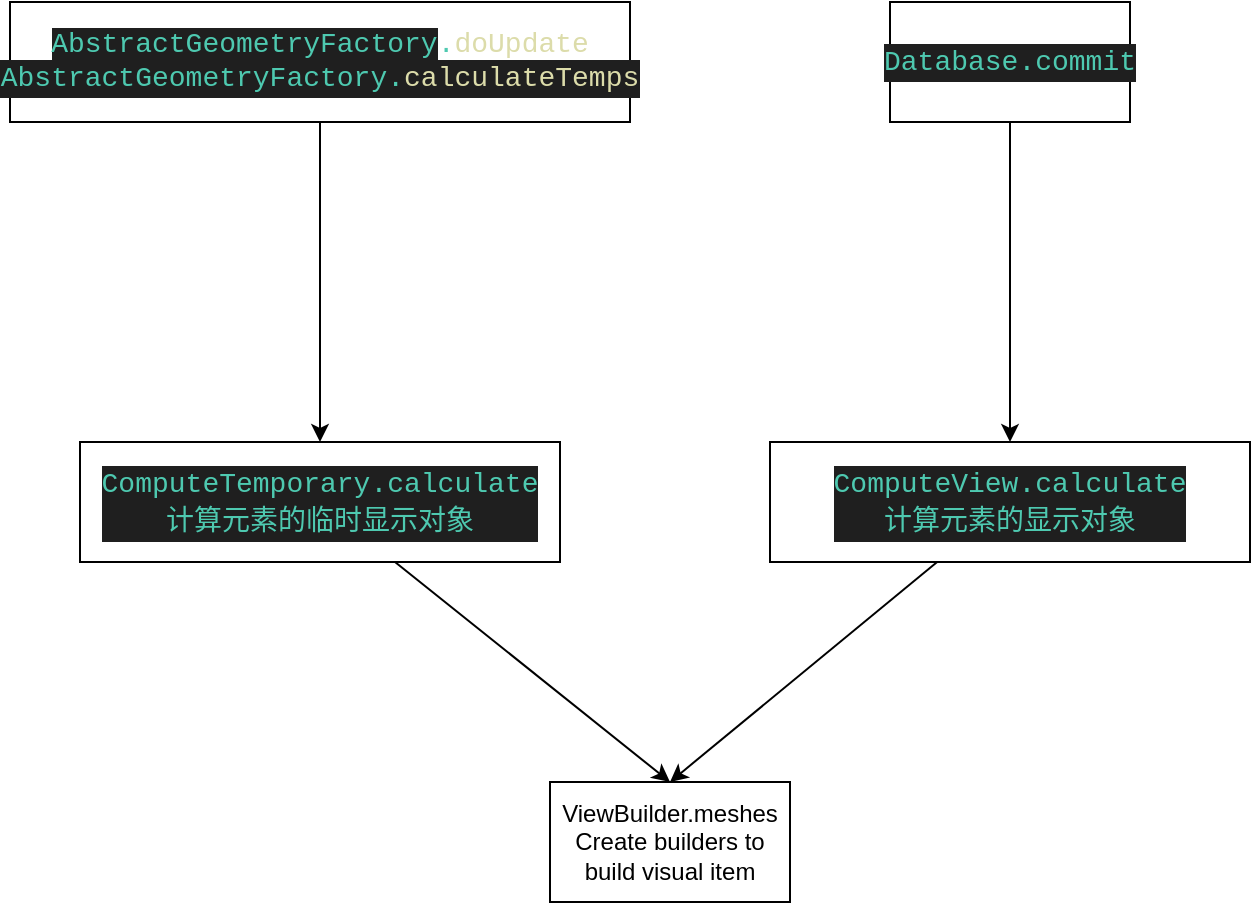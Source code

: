 <mxfile>
    <diagram id="uMfQx-auvSktpogz2r4z" name="meshes">
        <mxGraphModel dx="1309" dy="859" grid="1" gridSize="10" guides="1" tooltips="1" connect="1" arrows="1" fold="1" page="1" pageScale="1" pageWidth="850" pageHeight="1100" math="0" shadow="0">
            <root>
                <mxCell id="0"/>
                <mxCell id="1" parent="0"/>
                <mxCell id="2" value="ViewBuilder.meshes&lt;br&gt;Create builders to build visual item" style="whiteSpace=wrap;html=1;" parent="1" vertex="1">
                    <mxGeometry x="310" y="440" width="120" height="60" as="geometry"/>
                </mxCell>
                <mxCell id="4" style="edgeStyle=none;html=1;entryX=0.5;entryY=0;entryDx=0;entryDy=0;" parent="1" source="3" target="2" edge="1">
                    <mxGeometry relative="1" as="geometry"/>
                </mxCell>
                <mxCell id="3" value="&lt;div style=&quot;color: rgb(204, 204, 204); background-color: rgb(31, 31, 31); font-family: Consolas, &amp;quot;Courier New&amp;quot;, monospace; font-size: 14px; line-height: 19px;&quot;&gt;&lt;span style=&quot;color: #4ec9b0;&quot;&gt;ComputeTemporary.calculate&lt;/span&gt;&lt;/div&gt;&lt;div style=&quot;color: rgb(204, 204, 204); background-color: rgb(31, 31, 31); font-family: Consolas, &amp;quot;Courier New&amp;quot;, monospace; font-size: 14px; line-height: 19px;&quot;&gt;&lt;span style=&quot;color: #4ec9b0;&quot;&gt;计算元素的临时显示对象&lt;/span&gt;&lt;/div&gt;" style="whiteSpace=wrap;html=1;" parent="1" vertex="1">
                    <mxGeometry x="75" y="270" width="240" height="60" as="geometry"/>
                </mxCell>
                <mxCell id="6" style="edgeStyle=none;html=1;entryX=0.5;entryY=0;entryDx=0;entryDy=0;" parent="1" source="5" target="2" edge="1">
                    <mxGeometry relative="1" as="geometry"/>
                </mxCell>
                <mxCell id="5" value="&lt;div style=&quot;color: rgb(204, 204, 204); background-color: rgb(31, 31, 31); font-family: Consolas, &amp;quot;Courier New&amp;quot;, monospace; font-size: 14px; line-height: 19px;&quot;&gt;&lt;span style=&quot;color: rgb(78, 201, 176);&quot;&gt;ComputeView&lt;/span&gt;&lt;span style=&quot;color: #4ec9b0;&quot;&gt;.calculate&lt;/span&gt;&lt;/div&gt;&lt;div style=&quot;color: rgb(204, 204, 204); background-color: rgb(31, 31, 31); font-family: Consolas, &amp;quot;Courier New&amp;quot;, monospace; font-size: 14px; line-height: 19px;&quot;&gt;&lt;span style=&quot;color: #4ec9b0;&quot;&gt;计算元素的显示对象&lt;/span&gt;&lt;/div&gt;" style="whiteSpace=wrap;html=1;" parent="1" vertex="1">
                    <mxGeometry x="420" y="270" width="240" height="60" as="geometry"/>
                </mxCell>
                <mxCell id="8" style="edgeStyle=none;html=1;entryX=0.5;entryY=0;entryDx=0;entryDy=0;exitX=0.5;exitY=1;exitDx=0;exitDy=0;" parent="1" source="7" target="5" edge="1">
                    <mxGeometry relative="1" as="geometry"/>
                </mxCell>
                <mxCell id="7" value="&lt;div style=&quot;color: rgb(204, 204, 204); background-color: rgb(31, 31, 31); font-family: Consolas, &amp;quot;Courier New&amp;quot;, monospace; font-size: 14px; line-height: 19px;&quot;&gt;&lt;span style=&quot;color: #4ec9b0;&quot;&gt;Database.commit&lt;/span&gt;&lt;/div&gt;" style="whiteSpace=wrap;html=1;" parent="1" vertex="1">
                    <mxGeometry x="480" y="50" width="120" height="60" as="geometry"/>
                </mxCell>
                <mxCell id="10" style="edgeStyle=none;html=1;entryX=0.5;entryY=0;entryDx=0;entryDy=0;" parent="1" source="9" target="3" edge="1">
                    <mxGeometry relative="1" as="geometry"/>
                </mxCell>
                <mxCell id="9" value="&lt;span style=&quot;color: rgb(78, 201, 176); font-family: Consolas, &amp;quot;Courier New&amp;quot;, monospace; font-size: 14px; background-color: rgb(31, 31, 31);&quot;&gt;AbstractGeometryFactory&lt;/span&gt;&lt;span style=&quot;font-family: Consolas, &amp;quot;Courier New&amp;quot;, monospace; font-size: 14px; color: rgb(78, 201, 176);&quot;&gt;.&lt;/span&gt;&lt;span style=&quot;font-family: Consolas, &amp;quot;Courier New&amp;quot;, monospace; font-size: 14px; color: rgb(220, 220, 170);&quot;&gt;doUpdate&lt;/span&gt;&lt;span style=&quot;color: rgb(78, 201, 176); font-family: Consolas, &amp;quot;Courier New&amp;quot;, monospace; font-size: 14px; background-color: rgb(31, 31, 31);&quot;&gt;&lt;br&gt;&lt;/span&gt;&lt;div style=&quot;color: rgb(204, 204, 204); background-color: rgb(31, 31, 31); font-family: Consolas, &amp;quot;Courier New&amp;quot;, monospace; font-size: 14px; line-height: 19px;&quot;&gt;&lt;span style=&quot;color: #4ec9b0;&quot;&gt;AbstractGeometryFactory.&lt;/span&gt;&lt;span style=&quot;color: rgb(220, 220, 170);&quot;&gt;calculateTemps&lt;/span&gt;&lt;/div&gt;" style="whiteSpace=wrap;html=1;" parent="1" vertex="1">
                    <mxGeometry x="40" y="50" width="310" height="60" as="geometry"/>
                </mxCell>
            </root>
        </mxGraphModel>
    </diagram>
    <diagram id="q9m0uImy3OENG7R577IY" name="Builder">
        <mxGraphModel dx="2159" dy="1959" grid="1" gridSize="10" guides="1" tooltips="1" connect="1" arrows="1" fold="1" page="1" pageScale="1" pageWidth="850" pageHeight="1100" math="0" shadow="0">
            <root>
                <mxCell id="0"/>
                <mxCell id="1" parent="0"/>
                <mxCell id="vPQDiy9IeVVeQ3YaWiWi-1" value="&lt;div style=&quot;color: rgb(204, 204, 204); background-color: rgb(31, 31, 31); font-family: Consolas, &amp;quot;Courier New&amp;quot;, monospace; font-size: 14px; line-height: 19px;&quot;&gt;&lt;span style=&quot;color: #4ec9b0;&quot;&gt;Builder&lt;/span&gt;&lt;/div&gt;&lt;div style=&quot;color: rgb(204, 204, 204); background-color: rgb(31, 31, 31); font-family: Consolas, &amp;quot;Courier New&amp;quot;, monospace; font-size: 14px; line-height: 19px;&quot;&gt;&lt;span style=&quot;color: #4ec9b0;&quot;&gt;&amp;lt;T&amp;gt;&lt;/span&gt;&lt;/div&gt;" style="whiteSpace=wrap;html=1;fillColor=#60a917;fontColor=#ffffff;strokeColor=#2D7600;" parent="1" vertex="1">
                    <mxGeometry x="570" y="40" width="120" height="60" as="geometry"/>
                </mxCell>
                <mxCell id="vPQDiy9IeVVeQ3YaWiWi-4" style="edgeStyle=none;html=1;entryX=0.5;entryY=1;entryDx=0;entryDy=0;" parent="1" source="vPQDiy9IeVVeQ3YaWiWi-3" target="vPQDiy9IeVVeQ3YaWiWi-1" edge="1">
                    <mxGeometry relative="1" as="geometry"/>
                </mxCell>
                <mxCell id="vPQDiy9IeVVeQ3YaWiWi-19" style="edgeStyle=none;html=1;entryX=1;entryY=0.5;entryDx=0;entryDy=0;exitX=0;exitY=0.5;exitDx=0;exitDy=0;rounded=1;shape=link;" parent="1" source="vPQDiy9IeVVeQ3YaWiWi-3" target="vPQDiy9IeVVeQ3YaWiWi-11" edge="1">
                    <mxGeometry relative="1" as="geometry"/>
                </mxCell>
                <mxCell id="vPQDiy9IeVVeQ3YaWiWi-20" style="edgeStyle=none;html=1;entryX=1;entryY=0.5;entryDx=0;entryDy=0;exitX=0;exitY=0.5;exitDx=0;exitDy=0;shape=link;" parent="1" source="vPQDiy9IeVVeQ3YaWiWi-3" target="vPQDiy9IeVVeQ3YaWiWi-12" edge="1">
                    <mxGeometry relative="1" as="geometry"/>
                </mxCell>
                <mxCell id="vPQDiy9IeVVeQ3YaWiWi-3" value="&lt;div style=&quot;color: rgb(204, 204, 204); background-color: rgb(31, 31, 31); font-family: Consolas, &amp;quot;Courier New&amp;quot;, monospace; font-size: 14px; line-height: 19px;&quot;&gt;&lt;span style=&quot;color: #4ec9b0;&quot;&gt;ShellBuilder&lt;/span&gt;&lt;/div&gt;&lt;div style=&quot;color: rgb(204, 204, 204); background-color: rgb(31, 31, 31); font-family: Consolas, &amp;quot;Courier New&amp;quot;, monospace; font-size: 14px; line-height: 19px;&quot;&gt;&lt;div style=&quot;line-height: 19px;&quot;&gt;&amp;lt;&lt;span style=&quot;color: #4ec9b0;&quot;&gt;T&lt;/span&gt; &lt;span style=&quot;color: #569cd6;&quot;&gt;extends&lt;/span&gt; &lt;span style=&quot;color: #4ec9b0;&quot;&gt;Shell&lt;/span&gt;&amp;gt;&lt;/div&gt;&lt;/div&gt;" style="whiteSpace=wrap;html=1;" parent="1" vertex="1">
                    <mxGeometry x="240" y="180" width="150" height="60" as="geometry"/>
                </mxCell>
                <mxCell id="vPQDiy9IeVVeQ3YaWiWi-6" style="edgeStyle=none;html=1;entryX=0.5;entryY=1;entryDx=0;entryDy=0;exitX=0.5;exitY=0;exitDx=0;exitDy=0;" parent="1" source="vPQDiy9IeVVeQ3YaWiWi-5" target="vPQDiy9IeVVeQ3YaWiWi-3" edge="1">
                    <mxGeometry relative="1" as="geometry"/>
                </mxCell>
                <mxCell id="vPQDiy9IeVVeQ3YaWiWi-5" value="&lt;div style=&quot;color: rgb(204, 204, 204); background-color: rgb(31, 31, 31); font-family: Consolas, &amp;quot;Courier New&amp;quot;, monospace; font-size: 14px; line-height: 19px;&quot;&gt;&lt;span style=&quot;color: #4ec9b0;&quot;&gt;SolidBuilder&lt;/span&gt;&lt;/div&gt;&lt;div style=&quot;color: rgb(204, 204, 204); background-color: rgb(31, 31, 31); font-family: Consolas, &amp;quot;Courier New&amp;quot;, monospace; font-size: 14px; line-height: 19px;&quot;&gt;&lt;div style=&quot;line-height: 19px;&quot;&gt;&amp;lt;&lt;span style=&quot;color: #4ec9b0;&quot;&gt;Solid&lt;/span&gt;&amp;gt;&lt;/div&gt;&lt;/div&gt;" style="whiteSpace=wrap;html=1;fillColor=#d80073;fontColor=#ffffff;strokeColor=#A50040;" parent="1" vertex="1">
                    <mxGeometry x="140" y="390" width="120" height="60" as="geometry"/>
                </mxCell>
                <mxCell id="vPQDiy9IeVVeQ3YaWiWi-8" style="edgeStyle=none;html=1;entryX=0.5;entryY=1;entryDx=0;entryDy=0;exitX=0.5;exitY=0;exitDx=0;exitDy=0;" parent="1" source="vPQDiy9IeVVeQ3YaWiWi-7" target="vPQDiy9IeVVeQ3YaWiWi-3" edge="1">
                    <mxGeometry relative="1" as="geometry"/>
                </mxCell>
                <mxCell id="vPQDiy9IeVVeQ3YaWiWi-7" value="&lt;div style=&quot;color: rgb(204, 204, 204); background-color: rgb(31, 31, 31); font-family: Consolas, &amp;quot;Courier New&amp;quot;, monospace; font-size: 14px; line-height: 19px;&quot;&gt;&lt;span style=&quot;color: #4ec9b0;&quot;&gt;SheetBuilder&lt;/span&gt;&lt;/div&gt;&lt;div style=&quot;color: rgb(204, 204, 204); background-color: rgb(31, 31, 31); font-family: Consolas, &amp;quot;Courier New&amp;quot;, monospace; font-size: 14px; line-height: 19px;&quot;&gt;&lt;div style=&quot;line-height: 19px;&quot;&gt;&amp;lt;&lt;span style=&quot;color: #4ec9b0;&quot;&gt;Sheet&lt;/span&gt;&amp;gt;&lt;/div&gt;&lt;/div&gt;" style="whiteSpace=wrap;html=1;fillColor=#d80073;fontColor=#ffffff;strokeColor=#A50040;" parent="1" vertex="1">
                    <mxGeometry x="380" y="390" width="120" height="60" as="geometry"/>
                </mxCell>
                <mxCell id="vPQDiy9IeVVeQ3YaWiWi-10" style="edgeStyle=none;html=1;entryX=0.5;entryY=1;entryDx=0;entryDy=0;exitX=0.5;exitY=0;exitDx=0;exitDy=0;" parent="1" source="vPQDiy9IeVVeQ3YaWiWi-9" target="vPQDiy9IeVVeQ3YaWiWi-1" edge="1">
                    <mxGeometry relative="1" as="geometry"/>
                </mxCell>
                <mxCell id="vPQDiy9IeVVeQ3YaWiWi-16" style="edgeStyle=none;html=1;entryX=0;entryY=0.5;entryDx=0;entryDy=0;exitX=1;exitY=0.5;exitDx=0;exitDy=0;shape=link;" parent="1" source="vPQDiy9IeVVeQ3YaWiWi-9" target="vPQDiy9IeVVeQ3YaWiWi-13" edge="1">
                    <mxGeometry relative="1" as="geometry"/>
                </mxCell>
                <mxCell id="vPQDiy9IeVVeQ3YaWiWi-17" style="edgeStyle=none;html=1;shape=link;entryX=0.5;entryY=0;entryDx=0;entryDy=0;exitX=1;exitY=0.5;exitDx=0;exitDy=0;" parent="1" source="vPQDiy9IeVVeQ3YaWiWi-9" target="vPQDiy9IeVVeQ3YaWiWi-53" edge="1">
                    <mxGeometry relative="1" as="geometry">
                        <mxPoint x="1380" y="160" as="targetPoint"/>
                    </mxGeometry>
                </mxCell>
                <mxCell id="vPQDiy9IeVVeQ3YaWiWi-18" style="edgeStyle=none;html=1;entryX=0.5;entryY=0;entryDx=0;entryDy=0;exitX=1;exitY=0.5;exitDx=0;exitDy=0;shape=link;" parent="1" source="vPQDiy9IeVVeQ3YaWiWi-9" target="vPQDiy9IeVVeQ3YaWiWi-56" edge="1">
                    <mxGeometry relative="1" as="geometry">
                        <mxPoint x="1000" y="295" as="targetPoint"/>
                    </mxGeometry>
                </mxCell>
                <mxCell id="vPQDiy9IeVVeQ3YaWiWi-9" value="&lt;div style=&quot;color: rgb(204, 204, 204); background-color: rgb(31, 31, 31); font-family: Consolas, &amp;quot;Courier New&amp;quot;, monospace; font-size: 14px; line-height: 19px;&quot;&gt;&lt;span style=&quot;color: #4ec9b0;&quot;&gt;WireBodyBuilder&lt;/span&gt;&lt;/div&gt;&lt;div style=&quot;color: rgb(204, 204, 204); background-color: rgb(31, 31, 31); font-family: Consolas, &amp;quot;Courier New&amp;quot;, monospace; font-size: 14px; line-height: 19px;&quot;&gt;&lt;div style=&quot;line-height: 19px;&quot;&gt;&amp;lt;&lt;span style=&quot;color: #4ec9b0;&quot;&gt;SpaceInstance&lt;/span&gt;&amp;gt;&lt;/div&gt;&lt;/div&gt;" style="whiteSpace=wrap;html=1;fillColor=#d80073;fontColor=#ffffff;strokeColor=#A50040;" parent="1" vertex="1">
                    <mxGeometry x="750" y="210" width="160" height="60" as="geometry"/>
                </mxCell>
                <mxCell id="vPQDiy9IeVVeQ3YaWiWi-39" style="edgeStyle=none;rounded=1;html=1;entryX=0.5;entryY=1;entryDx=0;entryDy=0;exitX=0.5;exitY=0;exitDx=0;exitDy=0;" parent="1" source="vPQDiy9IeVVeQ3YaWiWi-11" target="vPQDiy9IeVVeQ3YaWiWi-35" edge="1">
                    <mxGeometry relative="1" as="geometry"/>
                </mxCell>
                <mxCell id="vPQDiy9IeVVeQ3YaWiWi-41" style="edgeStyle=none;rounded=1;html=1;entryX=0.5;entryY=1;entryDx=0;entryDy=0;exitX=0.5;exitY=0;exitDx=0;exitDy=0;shape=link;" parent="1" source="vPQDiy9IeVVeQ3YaWiWi-11" target="vPQDiy9IeVVeQ3YaWiWi-40" edge="1">
                    <mxGeometry relative="1" as="geometry"/>
                </mxCell>
                <mxCell id="vPQDiy9IeVVeQ3YaWiWi-11" value="&lt;div style=&quot;color: rgb(204, 204, 204); background-color: rgb(31, 31, 31); font-family: Consolas, &amp;quot;Courier New&amp;quot;, monospace; font-size: 14px; line-height: 19px;&quot;&gt;&lt;span style=&quot;color: #4ec9b0;&quot;&gt;CurveEdgeGroupBuilder&lt;/span&gt;&lt;/div&gt;" style="whiteSpace=wrap;html=1;" parent="1" vertex="1">
                    <mxGeometry x="-70" y="100" width="220" height="60" as="geometry"/>
                </mxCell>
                <mxCell id="vPQDiy9IeVVeQ3YaWiWi-28" style="edgeStyle=none;html=1;entryX=0.5;entryY=0;entryDx=0;entryDy=0;" parent="1" source="vPQDiy9IeVVeQ3YaWiWi-12" target="vPQDiy9IeVVeQ3YaWiWi-27" edge="1">
                    <mxGeometry relative="1" as="geometry"/>
                </mxCell>
                <mxCell id="vPQDiy9IeVVeQ3YaWiWi-32" style="edgeStyle=none;shape=link;rounded=1;html=1;entryX=0.5;entryY=0;entryDx=0;entryDy=0;" parent="1" source="vPQDiy9IeVVeQ3YaWiWi-12" target="vPQDiy9IeVVeQ3YaWiWi-30" edge="1">
                    <mxGeometry relative="1" as="geometry"/>
                </mxCell>
                <mxCell id="vPQDiy9IeVVeQ3YaWiWi-12" value="&lt;div style=&quot;color: rgb(204, 204, 204); background-color: rgb(31, 31, 31); font-family: Consolas, &amp;quot;Courier New&amp;quot;, monospace; font-size: 14px; line-height: 19px;&quot;&gt;&lt;div style=&quot;line-height: 19px;&quot;&gt;&lt;span style=&quot;color: #4ec9b0;&quot;&gt;FaceGroupBuilder&lt;/span&gt;&lt;/div&gt;&lt;/div&gt;" style="whiteSpace=wrap;html=1;" parent="1" vertex="1">
                    <mxGeometry x="-70" y="230" width="220" height="60" as="geometry"/>
                </mxCell>
                <mxCell id="vPQDiy9IeVVeQ3YaWiWi-42" style="edgeStyle=none;rounded=1;html=1;entryX=0.5;entryY=1;entryDx=0;entryDy=0;exitX=0.5;exitY=0;exitDx=0;exitDy=0;" parent="1" source="vPQDiy9IeVVeQ3YaWiWi-13" target="vPQDiy9IeVVeQ3YaWiWi-35" edge="1">
                    <mxGeometry relative="1" as="geometry"/>
                </mxCell>
                <mxCell id="vPQDiy9IeVVeQ3YaWiWi-44" style="edgeStyle=none;rounded=1;html=1;entryX=0.5;entryY=1;entryDx=0;entryDy=0;shape=link;" parent="1" source="vPQDiy9IeVVeQ3YaWiWi-13" target="vPQDiy9IeVVeQ3YaWiWi-43" edge="1">
                    <mxGeometry relative="1" as="geometry"/>
                </mxCell>
                <mxCell id="vPQDiy9IeVVeQ3YaWiWi-13" value="&lt;div style=&quot;color: rgb(204, 204, 204); background-color: rgb(31, 31, 31); font-family: Consolas, &amp;quot;Courier New&amp;quot;, monospace; font-size: 14px; line-height: 19px;&quot;&gt;&lt;span style=&quot;color: #4ec9b0;&quot;&gt;CurveSegmentGroupBuilder&lt;/span&gt;&lt;/div&gt;" style="whiteSpace=wrap;html=1;" parent="1" vertex="1">
                    <mxGeometry x="1000" y="95" width="230" height="60" as="geometry"/>
                </mxCell>
                <mxCell id="vPQDiy9IeVVeQ3YaWiWi-22" style="edgeStyle=none;html=1;" parent="1" source="vPQDiy9IeVVeQ3YaWiWi-21" edge="1">
                    <mxGeometry relative="1" as="geometry">
                        <mxPoint x="630" y="100" as="targetPoint"/>
                    </mxGeometry>
                </mxCell>
                <mxCell id="vPQDiy9IeVVeQ3YaWiWi-24" style="edgeStyle=none;html=1;entryX=0.5;entryY=0;entryDx=0;entryDy=0;exitX=0.553;exitY=1.067;exitDx=0;exitDy=0;exitPerimeter=0;shape=link;" parent="1" source="vPQDiy9IeVVeQ3YaWiWi-21" target="vPQDiy9IeVVeQ3YaWiWi-23" edge="1">
                    <mxGeometry relative="1" as="geometry"/>
                </mxCell>
                <mxCell id="vPQDiy9IeVVeQ3YaWiWi-26" style="edgeStyle=none;html=1;entryX=0;entryY=0.5;entryDx=0;entryDy=0;exitX=0.557;exitY=1.04;exitDx=0;exitDy=0;exitPerimeter=0;shape=link;" parent="1" source="vPQDiy9IeVVeQ3YaWiWi-21" target="vPQDiy9IeVVeQ3YaWiWi-25" edge="1">
                    <mxGeometry relative="1" as="geometry"/>
                </mxCell>
                <mxCell id="vPQDiy9IeVVeQ3YaWiWi-21" value="&lt;div style=&quot;color: rgb(204, 204, 204); background-color: rgb(31, 31, 31); font-family: Consolas, &amp;quot;Courier New&amp;quot;, monospace; font-size: 14px; line-height: 19px;&quot;&gt;&lt;div style=&quot;line-height: 19px;&quot;&gt;&lt;span style=&quot;color: #4ec9b0;&quot;&gt;PlaneInstanceBuilder&lt;/span&gt;&lt;/div&gt;&lt;/div&gt;&lt;div style=&quot;color: rgb(204, 204, 204); background-color: rgb(31, 31, 31); font-family: Consolas, &amp;quot;Courier New&amp;quot;, monospace; font-size: 14px; line-height: 19px;&quot;&gt;&lt;div style=&quot;line-height: 19px;&quot;&gt;&amp;lt;&lt;span style=&quot;color: rgb(78, 201, 176);&quot;&gt;SketchIsland&lt;/span&gt;&amp;gt;&lt;br&gt;&lt;/div&gt;&lt;/div&gt;" style="whiteSpace=wrap;html=1;fillColor=#d80073;fontColor=#ffffff;strokeColor=#A50040;" parent="1" vertex="1">
                    <mxGeometry x="530" y="560" width="200" height="60" as="geometry"/>
                </mxCell>
                <mxCell id="vPQDiy9IeVVeQ3YaWiWi-29" style="edgeStyle=none;html=1;entryX=1;entryY=0.5;entryDx=0;entryDy=0;exitX=0.5;exitY=0;exitDx=0;exitDy=0;" parent="1" source="vPQDiy9IeVVeQ3YaWiWi-23" target="vPQDiy9IeVVeQ3YaWiWi-27" edge="1">
                    <mxGeometry relative="1" as="geometry"/>
                </mxCell>
                <mxCell id="vPQDiy9IeVVeQ3YaWiWi-34" style="edgeStyle=none;shape=link;rounded=1;html=1;" parent="1" source="vPQDiy9IeVVeQ3YaWiWi-23" target="vPQDiy9IeVVeQ3YaWiWi-33" edge="1">
                    <mxGeometry relative="1" as="geometry"/>
                </mxCell>
                <mxCell id="vPQDiy9IeVVeQ3YaWiWi-23" value="&lt;div style=&quot;color: rgb(204, 204, 204); background-color: rgb(31, 31, 31); font-family: Consolas, &amp;quot;Courier New&amp;quot;, monospace; font-size: 14px; line-height: 19px;&quot;&gt;&lt;span style=&quot;color: #4ec9b0;&quot;&gt;RegionGroupBuilder&lt;/span&gt;&lt;/div&gt;" style="whiteSpace=wrap;html=1;" parent="1" vertex="1">
                    <mxGeometry x="295" y="710" width="180" height="60" as="geometry"/>
                </mxCell>
                <mxCell id="vPQDiy9IeVVeQ3YaWiWi-25" value="&lt;div style=&quot;color: rgb(204, 204, 204); background-color: rgb(31, 31, 31); font-family: Consolas, &amp;quot;Courier New&amp;quot;, monospace; font-size: 14px; line-height: 19px;&quot;&gt;&lt;span style=&quot;color: #4ec9b0;&quot;&gt;RegionGroup&lt;/span&gt;&lt;/div&gt;" style="ellipse;whiteSpace=wrap;html=1;fillColor=#a20025;fontColor=#ffffff;strokeColor=#6F0000;" parent="1" vertex="1">
                    <mxGeometry x="820" y="690" width="140" height="80" as="geometry"/>
                </mxCell>
                <mxCell id="vPQDiy9IeVVeQ3YaWiWi-27" value="&lt;div style=&quot;color: rgb(204, 204, 204); background-color: rgb(31, 31, 31); font-family: Consolas, &amp;quot;Courier New&amp;quot;, monospace; font-size: 14px; line-height: 19px;&quot;&gt;&lt;span style=&quot;color: #4ec9b0;&quot;&gt;AbstractFaceGroupBuilder&lt;/span&gt;&lt;/div&gt;&lt;div style=&quot;color: rgb(204, 204, 204); background-color: rgb(31, 31, 31); font-family: Consolas, &amp;quot;Courier New&amp;quot;, monospace; font-size: 14px; line-height: 19px;&quot;&gt;&lt;div style=&quot;line-height: 19px;&quot;&gt;&amp;lt;&lt;span style=&quot;color: #4ec9b0;&quot;&gt;T&lt;/span&gt; &lt;span style=&quot;color: #569cd6;&quot;&gt;extends&lt;/span&gt; &lt;span style=&quot;color: #4ec9b0;&quot;&gt;Face&lt;/span&gt; &lt;span style=&quot;color: #d4d4d4;&quot;&gt;|&lt;/span&gt; &lt;span style=&quot;color: #4ec9b0;&quot;&gt;Region&lt;/span&gt;&amp;gt;&lt;/div&gt;&lt;/div&gt;" style="whiteSpace=wrap;html=1;fillColor=#60a917;fontColor=#ffffff;strokeColor=#2D7600;" parent="1" vertex="1">
                    <mxGeometry x="-65" y="600" width="210" height="60" as="geometry"/>
                </mxCell>
                <mxCell id="vPQDiy9IeVVeQ3YaWiWi-30" value="&lt;div style=&quot;color: rgb(204, 204, 204); background-color: rgb(31, 31, 31); font-family: Consolas, &amp;quot;Courier New&amp;quot;, monospace; font-size: 14px; line-height: 19px;&quot;&gt;&lt;span style=&quot;color: #4ec9b0;&quot;&gt;FaceGroup&lt;/span&gt;&lt;/div&gt;&lt;div style=&quot;color: rgb(204, 204, 204); background-color: rgb(31, 31, 31); font-family: Consolas, &amp;quot;Courier New&amp;quot;, monospace; font-size: 14px; line-height: 19px;&quot;&gt;&lt;span style=&quot;color: rgb(78, 201, 176);&quot;&gt;makeGroup&lt;/span&gt;&lt;span style=&quot;color: #4ec9b0;&quot;&gt;&lt;br&gt;&lt;/span&gt;&lt;/div&gt;" style="ellipse;whiteSpace=wrap;html=1;fillColor=#a20025;fontColor=#ffffff;strokeColor=#6F0000;" parent="1" vertex="1">
                    <mxGeometry x="-140" y="330" width="130" height="80" as="geometry"/>
                </mxCell>
                <mxCell id="vPQDiy9IeVVeQ3YaWiWi-33" value="&lt;div style=&quot;color: rgb(204, 204, 204); background-color: rgb(31, 31, 31); font-family: Consolas, &amp;quot;Courier New&amp;quot;, monospace; font-size: 14px; line-height: 19px;&quot;&gt;&lt;span style=&quot;color: #4ec9b0;&quot;&gt;RegionGroup&lt;/span&gt;&lt;/div&gt;&lt;div style=&quot;color: rgb(204, 204, 204); background-color: rgb(31, 31, 31); font-family: Consolas, &amp;quot;Courier New&amp;quot;, monospace; font-size: 14px; line-height: 19px;&quot;&gt;&lt;span style=&quot;color: #4ec9b0;&quot;&gt;makeGroup&lt;/span&gt;&lt;/div&gt;" style="ellipse;whiteSpace=wrap;html=1;fillColor=#a20025;fontColor=#ffffff;strokeColor=#6F0000;" parent="1" vertex="1">
                    <mxGeometry x="320" y="570" width="130" height="80" as="geometry"/>
                </mxCell>
                <mxCell id="vPQDiy9IeVVeQ3YaWiWi-38" style="edgeStyle=none;shape=link;rounded=1;html=1;entryX=1;entryY=0.5;entryDx=0;entryDy=0;" parent="1" source="vPQDiy9IeVVeQ3YaWiWi-35" target="vPQDiy9IeVVeQ3YaWiWi-37" edge="1">
                    <mxGeometry relative="1" as="geometry"/>
                </mxCell>
                <mxCell id="vPQDiy9IeVVeQ3YaWiWi-35" value="&lt;div style=&quot;color: rgb(204, 204, 204); background-color: rgb(31, 31, 31); font-family: Consolas, &amp;quot;Courier New&amp;quot;, monospace; font-size: 14px; line-height: 19px;&quot;&gt;&lt;span style=&quot;color: #4ec9b0;&quot;&gt;CurveGroupBuilder&lt;/span&gt;&lt;/div&gt;&lt;div style=&quot;color: rgb(204, 204, 204); background-color: rgb(31, 31, 31); font-family: Consolas, &amp;quot;Courier New&amp;quot;, monospace; font-size: 14px; line-height: 19px;&quot;&gt;&amp;lt;&lt;span style=&quot;color: #4ec9b0;&quot;&gt;T&lt;/span&gt; &lt;span style=&quot;color: #569cd6;&quot;&gt;extends&lt;/span&gt; &lt;span style=&quot;color: #4ec9b0;&quot;&gt;CurveEdge&lt;/span&gt; &lt;span style=&quot;color: #d4d4d4;&quot;&gt;|&lt;/span&gt; &lt;span style=&quot;color: #4ec9b0;&quot;&gt;CurveSegment&lt;/span&gt;&amp;gt;&lt;/div&gt;" style="whiteSpace=wrap;html=1;fillColor=#60a917;fontColor=#ffffff;strokeColor=#2D7600;" parent="1" vertex="1">
                    <mxGeometry x="520" y="-250" width="340" height="60" as="geometry"/>
                </mxCell>
                <mxCell id="vPQDiy9IeVVeQ3YaWiWi-37" value="&lt;div style=&quot;color: rgb(204, 204, 204); background-color: rgb(31, 31, 31); font-family: Consolas, &amp;quot;Courier New&amp;quot;, monospace; font-size: 14px; line-height: 19px;&quot;&gt;&lt;span style=&quot;color: #4ec9b0;&quot;&gt;FacetEdgesResults&lt;/span&gt;&lt;/div&gt;" style="ellipse;whiteSpace=wrap;html=1;" parent="1" vertex="1">
                    <mxGeometry x="140" y="-260" width="180" height="80" as="geometry"/>
                </mxCell>
                <mxCell id="vPQDiy9IeVVeQ3YaWiWi-40" value="&lt;div style=&quot;color: rgb(204, 204, 204); background-color: rgb(31, 31, 31); font-family: Consolas, &amp;quot;Courier New&amp;quot;, monospace; font-size: 14px; line-height: 19px;&quot;&gt;&lt;span style=&quot;color: #4ec9b0;&quot;&gt;CurveEdgeGroup&lt;/span&gt;&lt;/div&gt;" style="ellipse;whiteSpace=wrap;html=1;fillColor=#a20025;fontColor=#ffffff;strokeColor=#6F0000;" parent="1" vertex="1">
                    <mxGeometry x="-140" y="-40" width="140" height="80" as="geometry"/>
                </mxCell>
                <mxCell id="vPQDiy9IeVVeQ3YaWiWi-43" value="&lt;div style=&quot;color: rgb(204, 204, 204); background-color: rgb(31, 31, 31); font-family: Consolas, &amp;quot;Courier New&amp;quot;, monospace; font-size: 14px; line-height: 19px;&quot;&gt;&lt;span style=&quot;color: #4ec9b0;&quot;&gt;CurveSegmentGroup&lt;/span&gt;&lt;/div&gt;" style="ellipse;whiteSpace=wrap;html=1;fillColor=#a20025;fontColor=#ffffff;strokeColor=#6F0000;" parent="1" vertex="1">
                    <mxGeometry x="1010" y="-90" width="210" height="80" as="geometry"/>
                </mxCell>
                <mxCell id="vPQDiy9IeVVeQ3YaWiWi-51" style="edgeStyle=none;shape=link;rounded=1;html=1;" parent="1" source="vPQDiy9IeVVeQ3YaWiWi-52" target="vPQDiy9IeVVeQ3YaWiWi-53" edge="1">
                    <mxGeometry relative="1" as="geometry"/>
                </mxCell>
                <mxCell id="vPQDiy9IeVVeQ3YaWiWi-52" value="&lt;div style=&quot;color: rgb(204, 204, 204); background-color: rgb(31, 31, 31); font-family: Consolas, &amp;quot;Courier New&amp;quot;, monospace; font-size: 14px; line-height: 19px;&quot;&gt;&lt;span style=&quot;color: #4ec9b0;&quot;&gt;VertexGroupBuilder&lt;/span&gt;&lt;/div&gt;" style="whiteSpace=wrap;html=1;" parent="1" vertex="1">
                    <mxGeometry x="930" y="380" width="180" height="60" as="geometry"/>
                </mxCell>
                <mxCell id="vPQDiy9IeVVeQ3YaWiWi-53" value="&lt;div style=&quot;color: rgb(204, 204, 204); background-color: rgb(31, 31, 31); font-family: Consolas, &amp;quot;Courier New&amp;quot;, monospace; font-size: 14px; line-height: 19px;&quot;&gt;&lt;span style=&quot;color: #4ec9b0;&quot;&gt;VertexGroup&lt;/span&gt;&lt;/div&gt;" style="ellipse;whiteSpace=wrap;html=1;fillColor=#a20025;fontColor=#ffffff;strokeColor=#6F0000;" parent="1" vertex="1">
                    <mxGeometry x="1250" y="370" width="130" height="80" as="geometry"/>
                </mxCell>
                <mxCell id="vPQDiy9IeVVeQ3YaWiWi-54" style="edgeStyle=none;shape=link;rounded=1;html=1;" parent="1" source="vPQDiy9IeVVeQ3YaWiWi-55" target="vPQDiy9IeVVeQ3YaWiWi-56" edge="1">
                    <mxGeometry relative="1" as="geometry"/>
                </mxCell>
                <mxCell id="vPQDiy9IeVVeQ3YaWiWi-55" value="&lt;div style=&quot;color: rgb(204, 204, 204); background-color: rgb(31, 31, 31); font-family: Consolas, &amp;quot;Courier New&amp;quot;, monospace; font-size: 14px; line-height: 19px;&quot;&gt;&lt;div style=&quot;line-height: 19px;&quot;&gt;&lt;span style=&quot;color: #4ec9b0;&quot;&gt;CVGroupBuilder&lt;/span&gt;&lt;/div&gt;&lt;/div&gt;" style="whiteSpace=wrap;html=1;" parent="1" vertex="1">
                    <mxGeometry x="930" y="500" width="180" height="60" as="geometry"/>
                </mxCell>
                <mxCell id="vPQDiy9IeVVeQ3YaWiWi-56" value="&lt;div style=&quot;color: rgb(204, 204, 204); background-color: rgb(31, 31, 31); font-family: Consolas, &amp;quot;Courier New&amp;quot;, monospace; font-size: 14px; line-height: 19px;&quot;&gt;&lt;div style=&quot;line-height: 19px;&quot;&gt;&lt;span style=&quot;color: #4ec9b0;&quot;&gt;CVGroup&lt;/span&gt;&lt;/div&gt;&lt;/div&gt;" style="ellipse;whiteSpace=wrap;html=1;fillColor=#a20025;fontColor=#ffffff;strokeColor=#6F0000;" parent="1" vertex="1">
                    <mxGeometry x="1250" y="490" width="130" height="80" as="geometry"/>
                </mxCell>
            </root>
        </mxGraphModel>
    </diagram>
</mxfile>